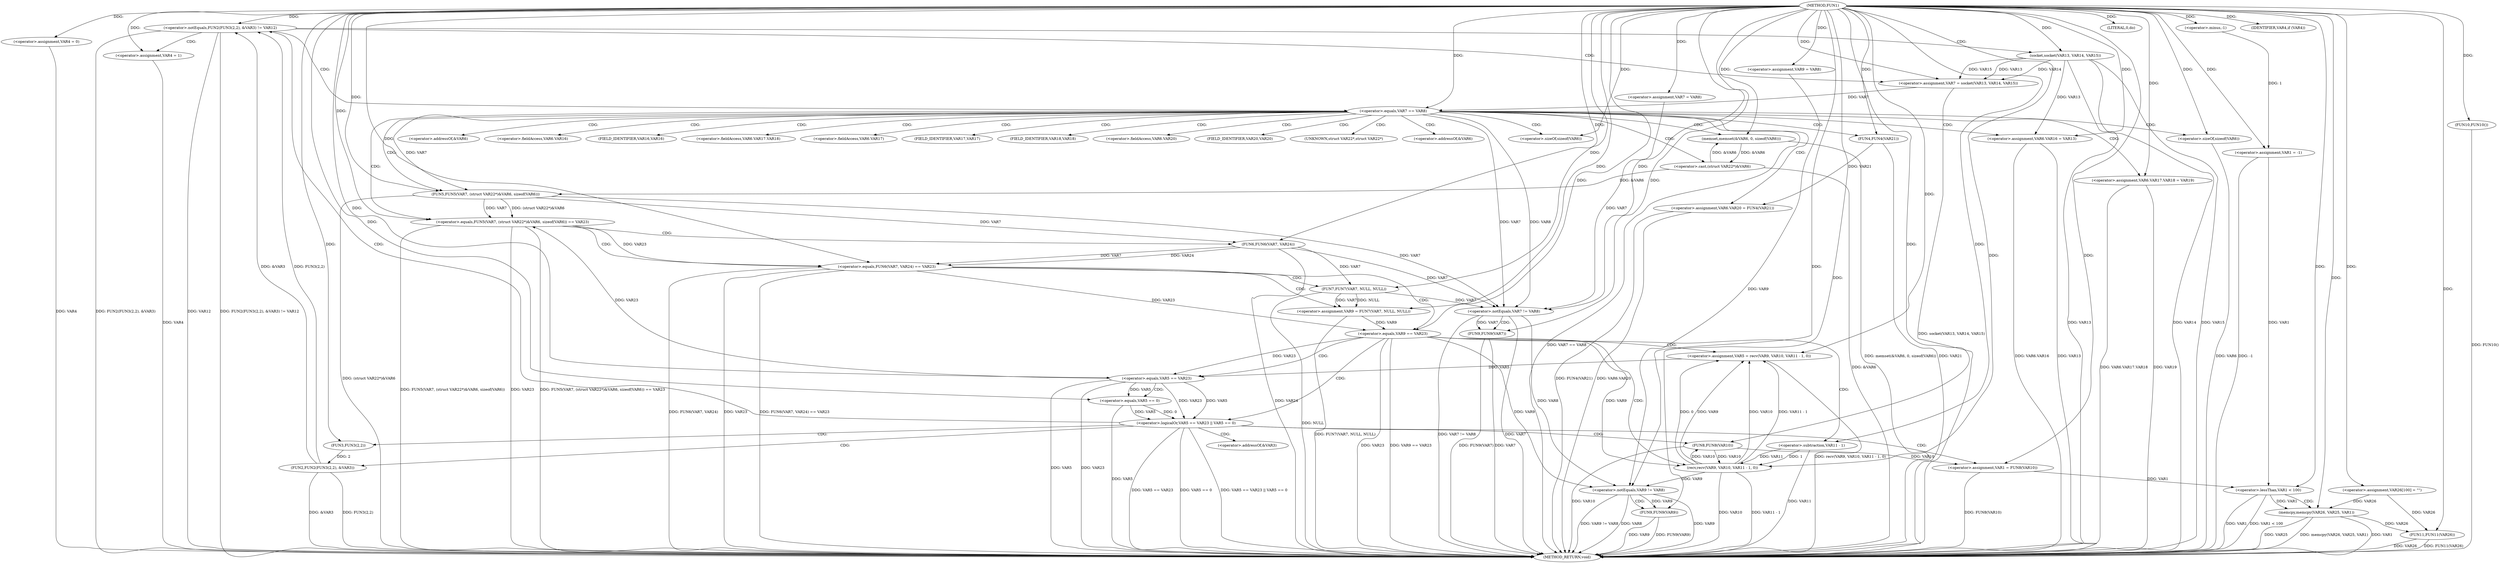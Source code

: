 digraph FUN1 {  
"1000100" [label = "(METHOD,FUN1)" ]
"1000268" [label = "(METHOD_RETURN,void)" ]
"1000103" [label = "(<operator>.assignment,VAR1 = -1)" ]
"1000105" [label = "(<operator>.minus,-1)" ]
"1000110" [label = "(<operator>.assignment,VAR4 = 0)" ]
"1000116" [label = "(<operator>.assignment,VAR7 = VAR8)" ]
"1000120" [label = "(<operator>.assignment,VAR9 = VAR8)" ]
"1000127" [label = "(<operator>.notEquals,FUN2(FUN3(2,2), &VAR3) != VAR12)" ]
"1000128" [label = "(FUN2,FUN2(FUN3(2,2), &VAR3))" ]
"1000129" [label = "(FUN3,FUN3(2,2))" ]
"1000137" [label = "(<operator>.assignment,VAR4 = 1)" ]
"1000140" [label = "(<operator>.assignment,VAR7 = socket(VAR13, VAR14, VAR15))" ]
"1000142" [label = "(socket,socket(VAR13, VAR14, VAR15))" ]
"1000147" [label = "(<operator>.equals,VAR7 == VAR8)" ]
"1000152" [label = "(memset,memset(&VAR6, 0, sizeof(VAR6)))" ]
"1000156" [label = "(<operator>.sizeOf,sizeof(VAR6))" ]
"1000158" [label = "(<operator>.assignment,VAR6.VAR16 = VAR13)" ]
"1000163" [label = "(<operator>.assignment,VAR6.VAR17.VAR18 = VAR19)" ]
"1000170" [label = "(<operator>.assignment,VAR6.VAR20 = FUN4(VAR21))" ]
"1000174" [label = "(FUN4,FUN4(VAR21))" ]
"1000177" [label = "(<operator>.equals,FUN5(VAR7, (struct VAR22*)&VAR6, sizeof(VAR6)) == VAR23)" ]
"1000178" [label = "(FUN5,FUN5(VAR7, (struct VAR22*)&VAR6, sizeof(VAR6)))" ]
"1000180" [label = "(<operator>.cast,(struct VAR22*)&VAR6)" ]
"1000184" [label = "(<operator>.sizeOf,sizeof(VAR6))" ]
"1000190" [label = "(<operator>.equals,FUN6(VAR7, VAR24) == VAR23)" ]
"1000191" [label = "(FUN6,FUN6(VAR7, VAR24))" ]
"1000197" [label = "(<operator>.assignment,VAR9 = FUN7(VAR7, NULL, NULL))" ]
"1000199" [label = "(FUN7,FUN7(VAR7, NULL, NULL))" ]
"1000204" [label = "(<operator>.equals,VAR9 == VAR23)" ]
"1000209" [label = "(<operator>.assignment,VAR5 = recv(VAR9, VAR10, VAR11 - 1, 0))" ]
"1000211" [label = "(recv,recv(VAR9, VAR10, VAR11 - 1, 0))" ]
"1000214" [label = "(<operator>.subtraction,VAR11 - 1)" ]
"1000219" [label = "(<operator>.logicalOr,VAR5 == VAR23 || VAR5 == 0)" ]
"1000220" [label = "(<operator>.equals,VAR5 == VAR23)" ]
"1000223" [label = "(<operator>.equals,VAR5 == 0)" ]
"1000228" [label = "(<operator>.assignment,VAR1 = FUN8(VAR10))" ]
"1000230" [label = "(FUN8,FUN8(VAR10))" ]
"1000232" [label = "(LITERAL,0,do)" ]
"1000234" [label = "(<operator>.notEquals,VAR7 != VAR8)" ]
"1000238" [label = "(FUN9,FUN9(VAR7))" ]
"1000241" [label = "(<operator>.notEquals,VAR9 != VAR8)" ]
"1000245" [label = "(FUN9,FUN9(VAR9))" ]
"1000248" [label = "(IDENTIFIER,VAR4,if (VAR4))" ]
"1000250" [label = "(FUN10,FUN10())" ]
"1000254" [label = "(<operator>.assignment,VAR26[100] = \"\")" ]
"1000258" [label = "(<operator>.lessThan,VAR1 < 100)" ]
"1000262" [label = "(memcpy,memcpy(VAR26, VAR25, VAR1))" ]
"1000266" [label = "(FUN11,FUN11(VAR26))" ]
"1000132" [label = "(<operator>.addressOf,&VAR3)" ]
"1000153" [label = "(<operator>.addressOf,&VAR6)" ]
"1000159" [label = "(<operator>.fieldAccess,VAR6.VAR16)" ]
"1000161" [label = "(FIELD_IDENTIFIER,VAR16,VAR16)" ]
"1000164" [label = "(<operator>.fieldAccess,VAR6.VAR17.VAR18)" ]
"1000165" [label = "(<operator>.fieldAccess,VAR6.VAR17)" ]
"1000167" [label = "(FIELD_IDENTIFIER,VAR17,VAR17)" ]
"1000168" [label = "(FIELD_IDENTIFIER,VAR18,VAR18)" ]
"1000171" [label = "(<operator>.fieldAccess,VAR6.VAR20)" ]
"1000173" [label = "(FIELD_IDENTIFIER,VAR20,VAR20)" ]
"1000181" [label = "(UNKNOWN,struct VAR22*,struct VAR22*)" ]
"1000182" [label = "(<operator>.addressOf,&VAR6)" ]
  "1000140" -> "1000268"  [ label = "DDG: socket(VAR13, VAR14, VAR15)"] 
  "1000184" -> "1000268"  [ label = "DDG: VAR6"] 
  "1000238" -> "1000268"  [ label = "DDG: VAR7"] 
  "1000230" -> "1000268"  [ label = "DDG: VAR10"] 
  "1000262" -> "1000268"  [ label = "DDG: memcpy(VAR26, VAR25, VAR1)"] 
  "1000245" -> "1000268"  [ label = "DDG: FUN9(VAR9)"] 
  "1000180" -> "1000268"  [ label = "DDG: &VAR6"] 
  "1000258" -> "1000268"  [ label = "DDG: VAR1"] 
  "1000177" -> "1000268"  [ label = "DDG: FUN5(VAR7, (struct VAR22*)&VAR6, sizeof(VAR6))"] 
  "1000158" -> "1000268"  [ label = "DDG: VAR6.VAR16"] 
  "1000163" -> "1000268"  [ label = "DDG: VAR6.VAR17.VAR18"] 
  "1000177" -> "1000268"  [ label = "DDG: VAR23"] 
  "1000220" -> "1000268"  [ label = "DDG: VAR5"] 
  "1000190" -> "1000268"  [ label = "DDG: VAR23"] 
  "1000199" -> "1000268"  [ label = "DDG: NULL"] 
  "1000219" -> "1000268"  [ label = "DDG: VAR5 == 0"] 
  "1000163" -> "1000268"  [ label = "DDG: VAR19"] 
  "1000234" -> "1000268"  [ label = "DDG: VAR7"] 
  "1000190" -> "1000268"  [ label = "DDG: FUN6(VAR7, VAR24) == VAR23"] 
  "1000103" -> "1000268"  [ label = "DDG: -1"] 
  "1000219" -> "1000268"  [ label = "DDG: VAR5 == VAR23 || VAR5 == 0"] 
  "1000238" -> "1000268"  [ label = "DDG: FUN9(VAR7)"] 
  "1000211" -> "1000268"  [ label = "DDG: VAR11 - 1"] 
  "1000204" -> "1000268"  [ label = "DDG: VAR23"] 
  "1000128" -> "1000268"  [ label = "DDG: &VAR3"] 
  "1000152" -> "1000268"  [ label = "DDG: memset(&VAR6, 0, sizeof(VAR6))"] 
  "1000262" -> "1000268"  [ label = "DDG: VAR1"] 
  "1000128" -> "1000268"  [ label = "DDG: FUN3(2,2)"] 
  "1000142" -> "1000268"  [ label = "DDG: VAR14"] 
  "1000266" -> "1000268"  [ label = "DDG: VAR26"] 
  "1000127" -> "1000268"  [ label = "DDG: VAR12"] 
  "1000190" -> "1000268"  [ label = "DDG: FUN6(VAR7, VAR24)"] 
  "1000262" -> "1000268"  [ label = "DDG: VAR25"] 
  "1000178" -> "1000268"  [ label = "DDG: (struct VAR22*)&VAR6"] 
  "1000220" -> "1000268"  [ label = "DDG: VAR23"] 
  "1000258" -> "1000268"  [ label = "DDG: VAR1 < 100"] 
  "1000127" -> "1000268"  [ label = "DDG: FUN2(FUN3(2,2), &VAR3) != VAR12"] 
  "1000266" -> "1000268"  [ label = "DDG: FUN11(VAR26)"] 
  "1000197" -> "1000268"  [ label = "DDG: FUN7(VAR7, NULL, NULL)"] 
  "1000211" -> "1000268"  [ label = "DDG: VAR10"] 
  "1000191" -> "1000268"  [ label = "DDG: VAR24"] 
  "1000209" -> "1000268"  [ label = "DDG: recv(VAR9, VAR10, VAR11 - 1, 0)"] 
  "1000234" -> "1000268"  [ label = "DDG: VAR7 != VAR8"] 
  "1000241" -> "1000268"  [ label = "DDG: VAR9"] 
  "1000142" -> "1000268"  [ label = "DDG: VAR15"] 
  "1000219" -> "1000268"  [ label = "DDG: VAR5 == VAR23"] 
  "1000170" -> "1000268"  [ label = "DDG: VAR6.VAR20"] 
  "1000142" -> "1000268"  [ label = "DDG: VAR13"] 
  "1000228" -> "1000268"  [ label = "DDG: FUN8(VAR10)"] 
  "1000214" -> "1000268"  [ label = "DDG: VAR11"] 
  "1000177" -> "1000268"  [ label = "DDG: FUN5(VAR7, (struct VAR22*)&VAR6, sizeof(VAR6)) == VAR23"] 
  "1000127" -> "1000268"  [ label = "DDG: FUN2(FUN3(2,2), &VAR3)"] 
  "1000250" -> "1000268"  [ label = "DDG: FUN10()"] 
  "1000137" -> "1000268"  [ label = "DDG: VAR4"] 
  "1000158" -> "1000268"  [ label = "DDG: VAR13"] 
  "1000245" -> "1000268"  [ label = "DDG: VAR9"] 
  "1000241" -> "1000268"  [ label = "DDG: VAR9 != VAR8"] 
  "1000147" -> "1000268"  [ label = "DDG: VAR7 == VAR8"] 
  "1000110" -> "1000268"  [ label = "DDG: VAR4"] 
  "1000170" -> "1000268"  [ label = "DDG: FUN4(VAR21)"] 
  "1000241" -> "1000268"  [ label = "DDG: VAR8"] 
  "1000174" -> "1000268"  [ label = "DDG: VAR21"] 
  "1000223" -> "1000268"  [ label = "DDG: VAR5"] 
  "1000204" -> "1000268"  [ label = "DDG: VAR9 == VAR23"] 
  "1000105" -> "1000103"  [ label = "DDG: 1"] 
  "1000100" -> "1000103"  [ label = "DDG: "] 
  "1000100" -> "1000105"  [ label = "DDG: "] 
  "1000100" -> "1000110"  [ label = "DDG: "] 
  "1000100" -> "1000116"  [ label = "DDG: "] 
  "1000100" -> "1000120"  [ label = "DDG: "] 
  "1000128" -> "1000127"  [ label = "DDG: FUN3(2,2)"] 
  "1000128" -> "1000127"  [ label = "DDG: &VAR3"] 
  "1000129" -> "1000128"  [ label = "DDG: 2"] 
  "1000100" -> "1000129"  [ label = "DDG: "] 
  "1000100" -> "1000127"  [ label = "DDG: "] 
  "1000100" -> "1000137"  [ label = "DDG: "] 
  "1000142" -> "1000140"  [ label = "DDG: VAR13"] 
  "1000142" -> "1000140"  [ label = "DDG: VAR14"] 
  "1000142" -> "1000140"  [ label = "DDG: VAR15"] 
  "1000100" -> "1000140"  [ label = "DDG: "] 
  "1000100" -> "1000142"  [ label = "DDG: "] 
  "1000140" -> "1000147"  [ label = "DDG: VAR7"] 
  "1000100" -> "1000147"  [ label = "DDG: "] 
  "1000180" -> "1000152"  [ label = "DDG: &VAR6"] 
  "1000100" -> "1000152"  [ label = "DDG: "] 
  "1000100" -> "1000156"  [ label = "DDG: "] 
  "1000142" -> "1000158"  [ label = "DDG: VAR13"] 
  "1000100" -> "1000158"  [ label = "DDG: "] 
  "1000100" -> "1000163"  [ label = "DDG: "] 
  "1000174" -> "1000170"  [ label = "DDG: VAR21"] 
  "1000100" -> "1000174"  [ label = "DDG: "] 
  "1000178" -> "1000177"  [ label = "DDG: VAR7"] 
  "1000178" -> "1000177"  [ label = "DDG: (struct VAR22*)&VAR6"] 
  "1000147" -> "1000178"  [ label = "DDG: VAR7"] 
  "1000100" -> "1000178"  [ label = "DDG: "] 
  "1000180" -> "1000178"  [ label = "DDG: &VAR6"] 
  "1000152" -> "1000180"  [ label = "DDG: &VAR6"] 
  "1000100" -> "1000184"  [ label = "DDG: "] 
  "1000220" -> "1000177"  [ label = "DDG: VAR23"] 
  "1000100" -> "1000177"  [ label = "DDG: "] 
  "1000191" -> "1000190"  [ label = "DDG: VAR7"] 
  "1000191" -> "1000190"  [ label = "DDG: VAR24"] 
  "1000178" -> "1000191"  [ label = "DDG: VAR7"] 
  "1000100" -> "1000191"  [ label = "DDG: "] 
  "1000177" -> "1000190"  [ label = "DDG: VAR23"] 
  "1000100" -> "1000190"  [ label = "DDG: "] 
  "1000199" -> "1000197"  [ label = "DDG: VAR7"] 
  "1000199" -> "1000197"  [ label = "DDG: NULL"] 
  "1000100" -> "1000197"  [ label = "DDG: "] 
  "1000191" -> "1000199"  [ label = "DDG: VAR7"] 
  "1000100" -> "1000199"  [ label = "DDG: "] 
  "1000197" -> "1000204"  [ label = "DDG: VAR9"] 
  "1000100" -> "1000204"  [ label = "DDG: "] 
  "1000190" -> "1000204"  [ label = "DDG: VAR23"] 
  "1000211" -> "1000209"  [ label = "DDG: VAR9"] 
  "1000211" -> "1000209"  [ label = "DDG: VAR10"] 
  "1000211" -> "1000209"  [ label = "DDG: VAR11 - 1"] 
  "1000211" -> "1000209"  [ label = "DDG: 0"] 
  "1000100" -> "1000209"  [ label = "DDG: "] 
  "1000204" -> "1000211"  [ label = "DDG: VAR9"] 
  "1000100" -> "1000211"  [ label = "DDG: "] 
  "1000230" -> "1000211"  [ label = "DDG: VAR10"] 
  "1000214" -> "1000211"  [ label = "DDG: VAR11"] 
  "1000214" -> "1000211"  [ label = "DDG: 1"] 
  "1000100" -> "1000214"  [ label = "DDG: "] 
  "1000220" -> "1000219"  [ label = "DDG: VAR5"] 
  "1000220" -> "1000219"  [ label = "DDG: VAR23"] 
  "1000209" -> "1000220"  [ label = "DDG: VAR5"] 
  "1000100" -> "1000220"  [ label = "DDG: "] 
  "1000204" -> "1000220"  [ label = "DDG: VAR23"] 
  "1000223" -> "1000219"  [ label = "DDG: VAR5"] 
  "1000223" -> "1000219"  [ label = "DDG: 0"] 
  "1000220" -> "1000223"  [ label = "DDG: VAR5"] 
  "1000100" -> "1000223"  [ label = "DDG: "] 
  "1000230" -> "1000228"  [ label = "DDG: VAR10"] 
  "1000100" -> "1000228"  [ label = "DDG: "] 
  "1000211" -> "1000230"  [ label = "DDG: VAR10"] 
  "1000100" -> "1000230"  [ label = "DDG: "] 
  "1000100" -> "1000232"  [ label = "DDG: "] 
  "1000116" -> "1000234"  [ label = "DDG: VAR7"] 
  "1000199" -> "1000234"  [ label = "DDG: VAR7"] 
  "1000178" -> "1000234"  [ label = "DDG: VAR7"] 
  "1000147" -> "1000234"  [ label = "DDG: VAR7"] 
  "1000191" -> "1000234"  [ label = "DDG: VAR7"] 
  "1000100" -> "1000234"  [ label = "DDG: "] 
  "1000147" -> "1000234"  [ label = "DDG: VAR8"] 
  "1000234" -> "1000238"  [ label = "DDG: VAR7"] 
  "1000100" -> "1000238"  [ label = "DDG: "] 
  "1000120" -> "1000241"  [ label = "DDG: VAR9"] 
  "1000211" -> "1000241"  [ label = "DDG: VAR9"] 
  "1000204" -> "1000241"  [ label = "DDG: VAR9"] 
  "1000100" -> "1000241"  [ label = "DDG: "] 
  "1000234" -> "1000241"  [ label = "DDG: VAR8"] 
  "1000241" -> "1000245"  [ label = "DDG: VAR9"] 
  "1000100" -> "1000245"  [ label = "DDG: "] 
  "1000100" -> "1000248"  [ label = "DDG: "] 
  "1000100" -> "1000250"  [ label = "DDG: "] 
  "1000100" -> "1000254"  [ label = "DDG: "] 
  "1000103" -> "1000258"  [ label = "DDG: VAR1"] 
  "1000228" -> "1000258"  [ label = "DDG: VAR1"] 
  "1000100" -> "1000258"  [ label = "DDG: "] 
  "1000254" -> "1000262"  [ label = "DDG: VAR26"] 
  "1000100" -> "1000262"  [ label = "DDG: "] 
  "1000258" -> "1000262"  [ label = "DDG: VAR1"] 
  "1000254" -> "1000266"  [ label = "DDG: VAR26"] 
  "1000262" -> "1000266"  [ label = "DDG: VAR26"] 
  "1000100" -> "1000266"  [ label = "DDG: "] 
  "1000127" -> "1000142"  [ label = "CDG: "] 
  "1000127" -> "1000137"  [ label = "CDG: "] 
  "1000127" -> "1000147"  [ label = "CDG: "] 
  "1000127" -> "1000140"  [ label = "CDG: "] 
  "1000147" -> "1000164"  [ label = "CDG: "] 
  "1000147" -> "1000174"  [ label = "CDG: "] 
  "1000147" -> "1000156"  [ label = "CDG: "] 
  "1000147" -> "1000161"  [ label = "CDG: "] 
  "1000147" -> "1000182"  [ label = "CDG: "] 
  "1000147" -> "1000180"  [ label = "CDG: "] 
  "1000147" -> "1000165"  [ label = "CDG: "] 
  "1000147" -> "1000167"  [ label = "CDG: "] 
  "1000147" -> "1000153"  [ label = "CDG: "] 
  "1000147" -> "1000152"  [ label = "CDG: "] 
  "1000147" -> "1000163"  [ label = "CDG: "] 
  "1000147" -> "1000168"  [ label = "CDG: "] 
  "1000147" -> "1000178"  [ label = "CDG: "] 
  "1000147" -> "1000159"  [ label = "CDG: "] 
  "1000147" -> "1000173"  [ label = "CDG: "] 
  "1000147" -> "1000158"  [ label = "CDG: "] 
  "1000147" -> "1000170"  [ label = "CDG: "] 
  "1000147" -> "1000171"  [ label = "CDG: "] 
  "1000147" -> "1000184"  [ label = "CDG: "] 
  "1000147" -> "1000177"  [ label = "CDG: "] 
  "1000147" -> "1000181"  [ label = "CDG: "] 
  "1000177" -> "1000191"  [ label = "CDG: "] 
  "1000177" -> "1000190"  [ label = "CDG: "] 
  "1000190" -> "1000199"  [ label = "CDG: "] 
  "1000190" -> "1000197"  [ label = "CDG: "] 
  "1000190" -> "1000204"  [ label = "CDG: "] 
  "1000204" -> "1000211"  [ label = "CDG: "] 
  "1000204" -> "1000219"  [ label = "CDG: "] 
  "1000204" -> "1000220"  [ label = "CDG: "] 
  "1000204" -> "1000214"  [ label = "CDG: "] 
  "1000204" -> "1000209"  [ label = "CDG: "] 
  "1000219" -> "1000230"  [ label = "CDG: "] 
  "1000219" -> "1000228"  [ label = "CDG: "] 
  "1000219" -> "1000127"  [ label = "CDG: "] 
  "1000219" -> "1000128"  [ label = "CDG: "] 
  "1000219" -> "1000132"  [ label = "CDG: "] 
  "1000219" -> "1000129"  [ label = "CDG: "] 
  "1000220" -> "1000223"  [ label = "CDG: "] 
  "1000234" -> "1000238"  [ label = "CDG: "] 
  "1000241" -> "1000245"  [ label = "CDG: "] 
  "1000258" -> "1000262"  [ label = "CDG: "] 
}
